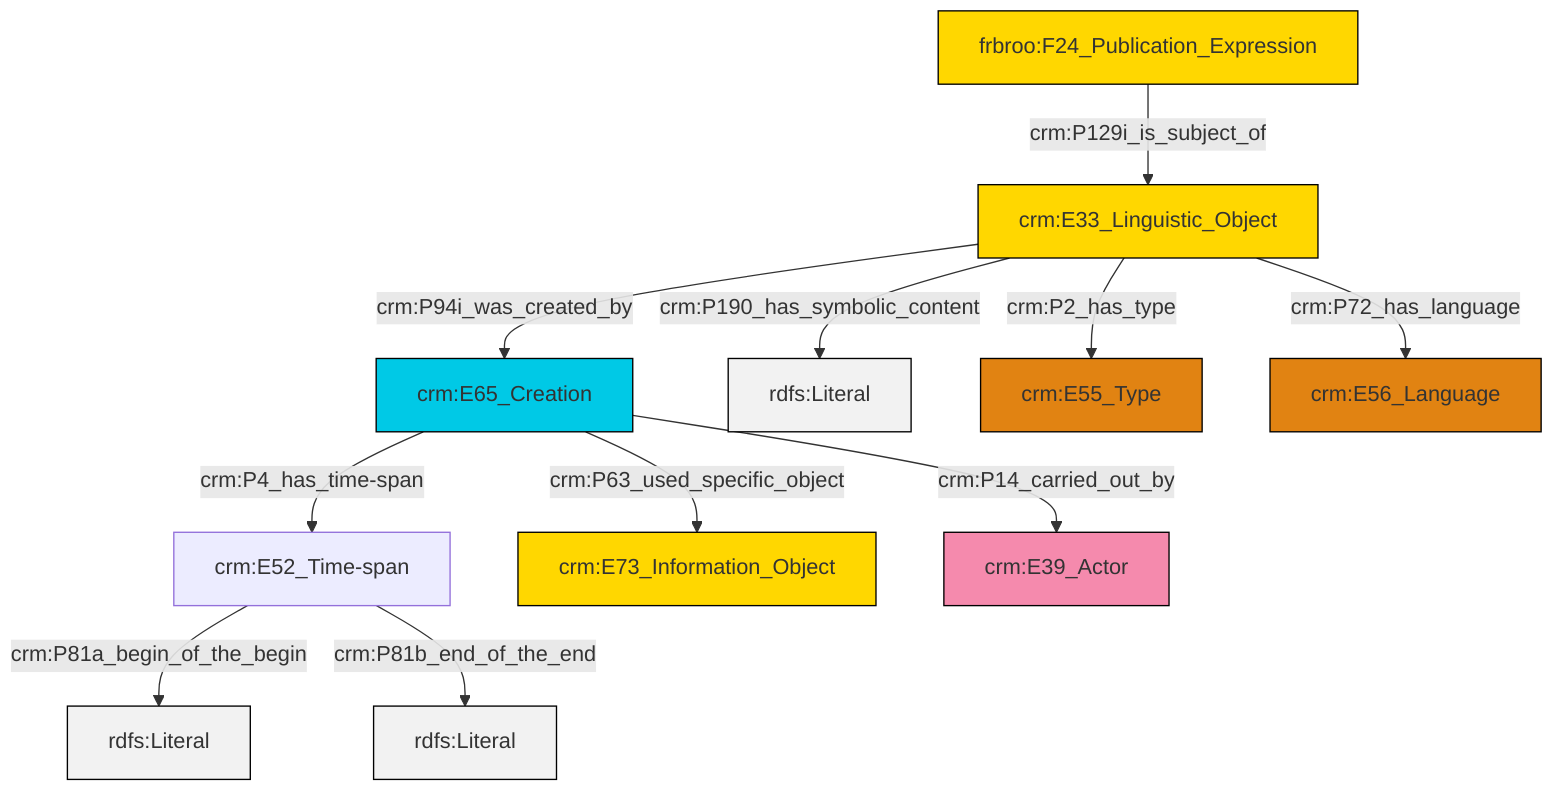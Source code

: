 graph TD
classDef Literal fill:#f2f2f2,stroke:#000000;
classDef CRM_Entity fill:#FFFFFF,stroke:#000000;
classDef Temporal_Entity fill:#00C9E6, stroke:#000000;
classDef Type fill:#E18312, stroke:#000000;
classDef Time-Span fill:#2C9C91, stroke:#000000;
classDef Appellation fill:#FFEB7F, stroke:#000000;
classDef Place fill:#008836, stroke:#000000;
classDef Persistent_Item fill:#B266B2, stroke:#000000;
classDef Conceptual_Object fill:#FFD700, stroke:#000000;
classDef Physical_Thing fill:#D2B48C, stroke:#000000;
classDef Actor fill:#f58aad, stroke:#000000;
classDef PC_Classes fill:#4ce600, stroke:#000000;
classDef Multi fill:#cccccc,stroke:#000000;

0["crm:E52_Time-span"]:::Default -->|crm:P81a_begin_of_the_begin| 1[rdfs:Literal]:::Literal
2["crm:E65_Creation"]:::Temporal_Entity -->|crm:P63_used_specific_object| 3["crm:E73_Information_Object"]:::Conceptual_Object
0["crm:E52_Time-span"]:::Default -->|crm:P81b_end_of_the_end| 5[rdfs:Literal]:::Literal
6["crm:E33_Linguistic_Object"]:::Conceptual_Object -->|crm:P94i_was_created_by| 2["crm:E65_Creation"]:::Temporal_Entity
6["crm:E33_Linguistic_Object"]:::Conceptual_Object -->|crm:P190_has_symbolic_content| 7[rdfs:Literal]:::Literal
6["crm:E33_Linguistic_Object"]:::Conceptual_Object -->|crm:P72_has_language| 17["crm:E56_Language"]:::Type
9["frbroo:F24_Publication_Expression"]:::Conceptual_Object -->|crm:P129i_is_subject_of| 6["crm:E33_Linguistic_Object"]:::Conceptual_Object
2["crm:E65_Creation"]:::Temporal_Entity -->|crm:P14_carried_out_by| 12["crm:E39_Actor"]:::Actor
6["crm:E33_Linguistic_Object"]:::Conceptual_Object -->|crm:P2_has_type| 15["crm:E55_Type"]:::Type
2["crm:E65_Creation"]:::Temporal_Entity -->|crm:P4_has_time-span| 0["crm:E52_Time-span"]:::Default